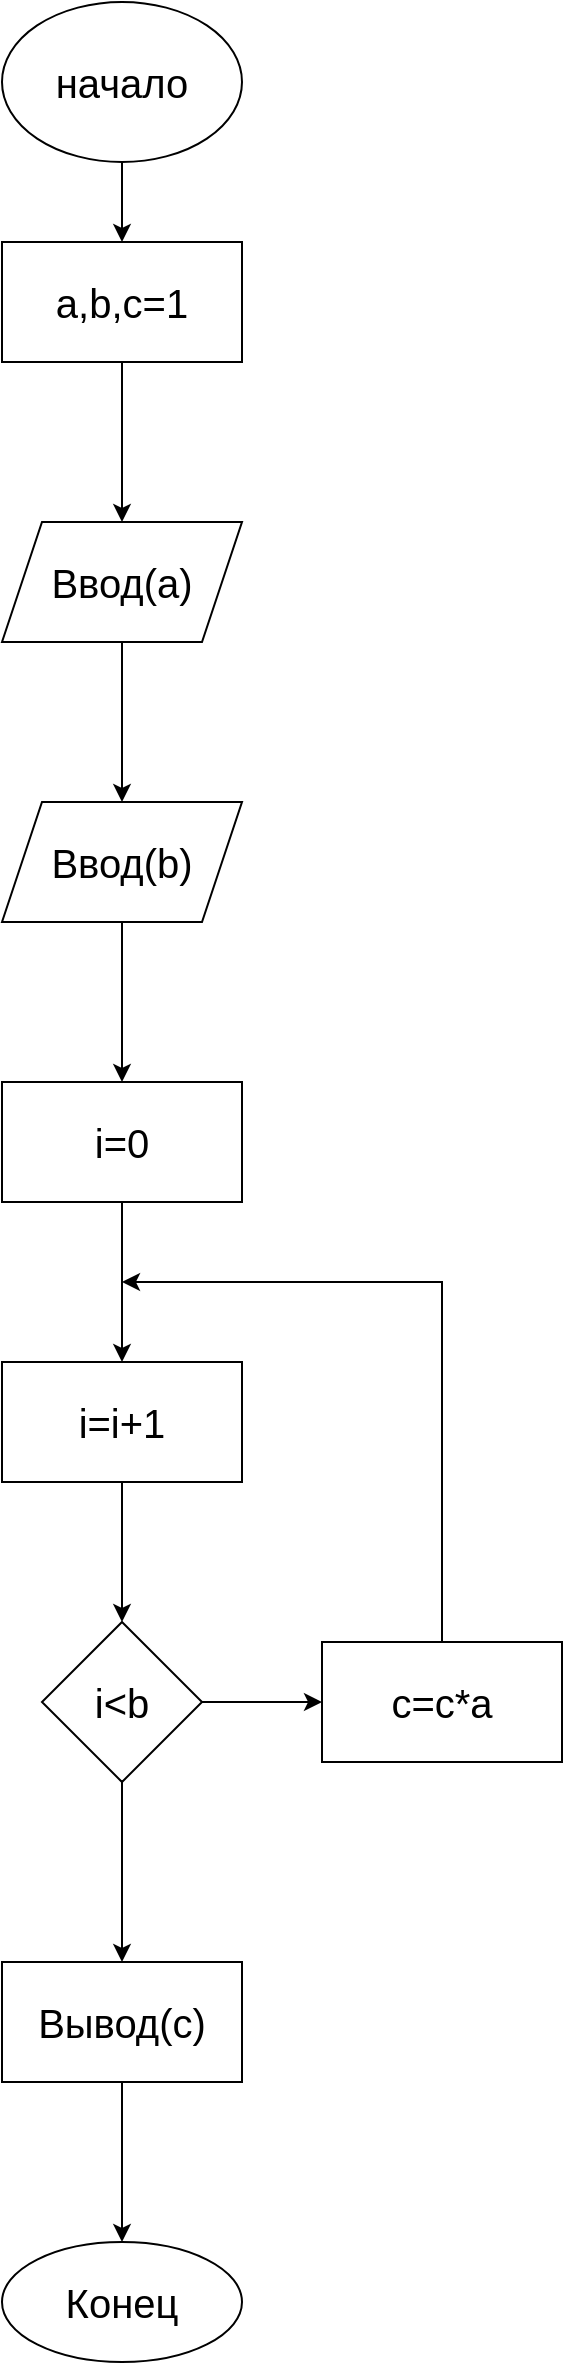 <mxfile version="14.9.0" type="github">
  <diagram id="xDiLJdGuWP4I8bo90Ma0" name="Page-1">
    <mxGraphModel dx="796" dy="481" grid="1" gridSize="10" guides="1" tooltips="1" connect="1" arrows="1" fold="1" page="1" pageScale="1" pageWidth="850" pageHeight="1100" math="0" shadow="0">
      <root>
        <mxCell id="0" />
        <mxCell id="1" parent="0" />
        <mxCell id="uGtN5vHFTZIPUSlZYyu9-1" value="&lt;font style=&quot;font-size: 20px&quot;&gt;начало&lt;/font&gt;" style="ellipse;whiteSpace=wrap;html=1;" vertex="1" parent="1">
          <mxGeometry x="330" y="30" width="120" height="80" as="geometry" />
        </mxCell>
        <mxCell id="uGtN5vHFTZIPUSlZYyu9-2" value="" style="endArrow=classic;html=1;exitX=0.5;exitY=1;exitDx=0;exitDy=0;" edge="1" parent="1" source="uGtN5vHFTZIPUSlZYyu9-1" target="uGtN5vHFTZIPUSlZYyu9-3">
          <mxGeometry width="50" height="50" relative="1" as="geometry">
            <mxPoint x="380" y="280" as="sourcePoint" />
            <mxPoint x="390" y="180" as="targetPoint" />
          </mxGeometry>
        </mxCell>
        <mxCell id="uGtN5vHFTZIPUSlZYyu9-5" value="" style="edgeStyle=orthogonalEdgeStyle;rounded=0;orthogonalLoop=1;jettySize=auto;html=1;" edge="1" parent="1" source="uGtN5vHFTZIPUSlZYyu9-3" target="uGtN5vHFTZIPUSlZYyu9-4">
          <mxGeometry relative="1" as="geometry" />
        </mxCell>
        <mxCell id="uGtN5vHFTZIPUSlZYyu9-3" value="&lt;font style=&quot;font-size: 20px&quot;&gt;a,b,c=1&lt;/font&gt;" style="rounded=0;whiteSpace=wrap;html=1;" vertex="1" parent="1">
          <mxGeometry x="330" y="150" width="120" height="60" as="geometry" />
        </mxCell>
        <mxCell id="uGtN5vHFTZIPUSlZYyu9-7" value="" style="edgeStyle=orthogonalEdgeStyle;rounded=0;orthogonalLoop=1;jettySize=auto;html=1;" edge="1" parent="1" source="uGtN5vHFTZIPUSlZYyu9-4" target="uGtN5vHFTZIPUSlZYyu9-6">
          <mxGeometry relative="1" as="geometry" />
        </mxCell>
        <mxCell id="uGtN5vHFTZIPUSlZYyu9-4" value="&lt;font style=&quot;font-size: 20px&quot;&gt;Ввод(а)&lt;/font&gt;" style="shape=parallelogram;perimeter=parallelogramPerimeter;whiteSpace=wrap;html=1;fixedSize=1;rounded=0;" vertex="1" parent="1">
          <mxGeometry x="330" y="290" width="120" height="60" as="geometry" />
        </mxCell>
        <mxCell id="uGtN5vHFTZIPUSlZYyu9-9" value="" style="edgeStyle=orthogonalEdgeStyle;rounded=0;orthogonalLoop=1;jettySize=auto;html=1;" edge="1" parent="1" source="uGtN5vHFTZIPUSlZYyu9-6" target="uGtN5vHFTZIPUSlZYyu9-8">
          <mxGeometry relative="1" as="geometry" />
        </mxCell>
        <mxCell id="uGtN5vHFTZIPUSlZYyu9-6" value="&lt;font style=&quot;font-size: 20px&quot;&gt;Ввод(b)&lt;/font&gt;" style="shape=parallelogram;perimeter=parallelogramPerimeter;whiteSpace=wrap;html=1;fixedSize=1;rounded=0;" vertex="1" parent="1">
          <mxGeometry x="330" y="430" width="120" height="60" as="geometry" />
        </mxCell>
        <mxCell id="uGtN5vHFTZIPUSlZYyu9-11" value="" style="edgeStyle=orthogonalEdgeStyle;rounded=0;orthogonalLoop=1;jettySize=auto;html=1;" edge="1" parent="1" source="uGtN5vHFTZIPUSlZYyu9-8" target="uGtN5vHFTZIPUSlZYyu9-10">
          <mxGeometry relative="1" as="geometry" />
        </mxCell>
        <mxCell id="uGtN5vHFTZIPUSlZYyu9-8" value="&lt;font style=&quot;font-size: 20px&quot;&gt;i=0&lt;/font&gt;" style="whiteSpace=wrap;html=1;rounded=0;" vertex="1" parent="1">
          <mxGeometry x="330" y="570" width="120" height="60" as="geometry" />
        </mxCell>
        <mxCell id="uGtN5vHFTZIPUSlZYyu9-13" value="" style="edgeStyle=orthogonalEdgeStyle;rounded=0;orthogonalLoop=1;jettySize=auto;html=1;" edge="1" parent="1" source="uGtN5vHFTZIPUSlZYyu9-10" target="uGtN5vHFTZIPUSlZYyu9-12">
          <mxGeometry relative="1" as="geometry" />
        </mxCell>
        <mxCell id="uGtN5vHFTZIPUSlZYyu9-10" value="&lt;font style=&quot;font-size: 20px&quot;&gt;i=i+1&lt;/font&gt;" style="whiteSpace=wrap;html=1;rounded=0;" vertex="1" parent="1">
          <mxGeometry x="330" y="710" width="120" height="60" as="geometry" />
        </mxCell>
        <mxCell id="uGtN5vHFTZIPUSlZYyu9-15" value="" style="edgeStyle=orthogonalEdgeStyle;rounded=0;orthogonalLoop=1;jettySize=auto;html=1;" edge="1" parent="1" source="uGtN5vHFTZIPUSlZYyu9-12" target="uGtN5vHFTZIPUSlZYyu9-14">
          <mxGeometry relative="1" as="geometry" />
        </mxCell>
        <mxCell id="uGtN5vHFTZIPUSlZYyu9-19" value="" style="edgeStyle=orthogonalEdgeStyle;rounded=0;orthogonalLoop=1;jettySize=auto;html=1;" edge="1" parent="1" source="uGtN5vHFTZIPUSlZYyu9-12" target="uGtN5vHFTZIPUSlZYyu9-18">
          <mxGeometry relative="1" as="geometry" />
        </mxCell>
        <mxCell id="uGtN5vHFTZIPUSlZYyu9-12" value="&lt;font style=&quot;font-size: 20px&quot;&gt;i&amp;lt;b&lt;/font&gt;" style="rhombus;whiteSpace=wrap;html=1;rounded=0;" vertex="1" parent="1">
          <mxGeometry x="350" y="840" width="80" height="80" as="geometry" />
        </mxCell>
        <mxCell id="uGtN5vHFTZIPUSlZYyu9-17" value="" style="edgeStyle=orthogonalEdgeStyle;rounded=0;orthogonalLoop=1;jettySize=auto;html=1;" edge="1" parent="1" source="uGtN5vHFTZIPUSlZYyu9-14" target="uGtN5vHFTZIPUSlZYyu9-16">
          <mxGeometry relative="1" as="geometry" />
        </mxCell>
        <mxCell id="uGtN5vHFTZIPUSlZYyu9-14" value="&lt;font style=&quot;font-size: 20px&quot;&gt;Вывод(с)&lt;/font&gt;" style="whiteSpace=wrap;html=1;rounded=0;" vertex="1" parent="1">
          <mxGeometry x="330" y="1010" width="120" height="60" as="geometry" />
        </mxCell>
        <mxCell id="uGtN5vHFTZIPUSlZYyu9-16" value="&lt;font style=&quot;font-size: 20px&quot;&gt;Конец&lt;/font&gt;" style="ellipse;whiteSpace=wrap;html=1;rounded=0;" vertex="1" parent="1">
          <mxGeometry x="330" y="1150" width="120" height="60" as="geometry" />
        </mxCell>
        <mxCell id="uGtN5vHFTZIPUSlZYyu9-21" value="" style="edgeStyle=orthogonalEdgeStyle;rounded=0;orthogonalLoop=1;jettySize=auto;html=1;" edge="1" parent="1" source="uGtN5vHFTZIPUSlZYyu9-18">
          <mxGeometry relative="1" as="geometry">
            <mxPoint x="390" y="670" as="targetPoint" />
            <Array as="points">
              <mxPoint x="550" y="790" />
              <mxPoint x="550" y="790" />
            </Array>
          </mxGeometry>
        </mxCell>
        <mxCell id="uGtN5vHFTZIPUSlZYyu9-18" value="&lt;font style=&quot;font-size: 20px&quot;&gt;c=c*a&lt;/font&gt;" style="whiteSpace=wrap;html=1;rounded=0;" vertex="1" parent="1">
          <mxGeometry x="490" y="850" width="120" height="60" as="geometry" />
        </mxCell>
      </root>
    </mxGraphModel>
  </diagram>
</mxfile>
